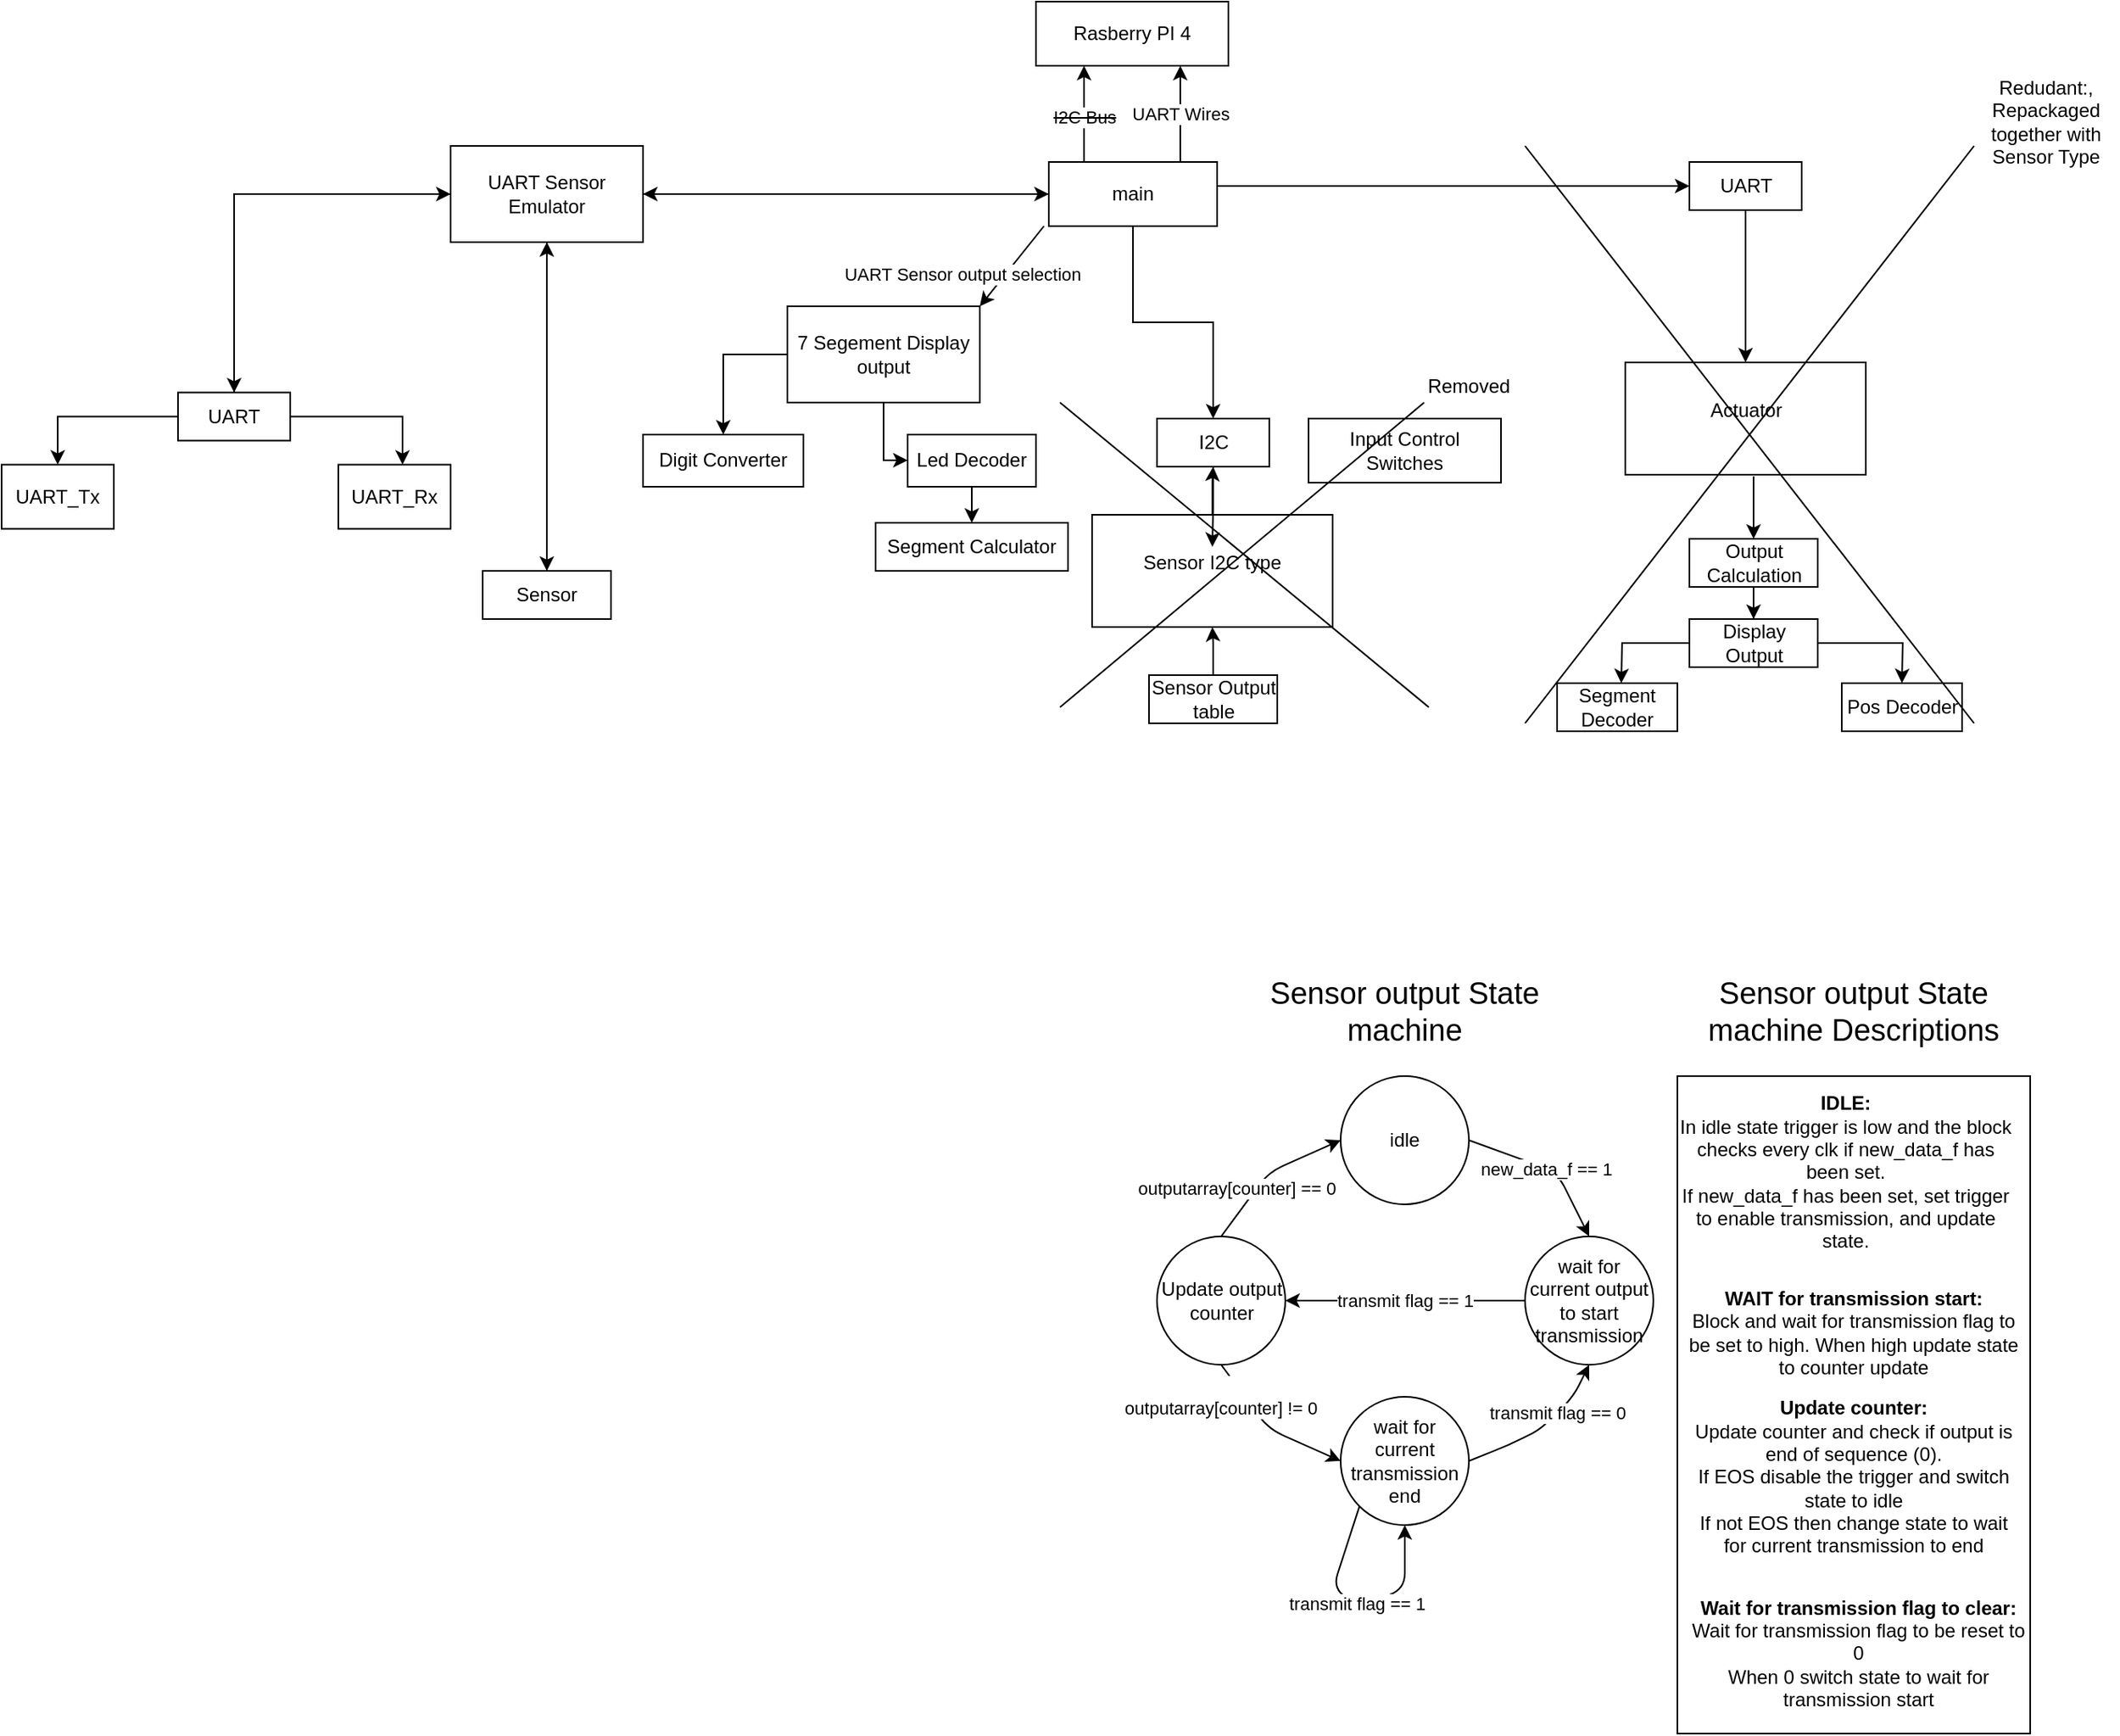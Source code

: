 <mxfile version="13.10.4" type="github">
  <diagram id="OSb5CqqazBMSSnV3IDRc" name="Page-1">
    <mxGraphModel dx="2272" dy="812" grid="1" gridSize="10" guides="1" tooltips="1" connect="1" arrows="1" fold="1" page="1" pageScale="1" pageWidth="850" pageHeight="1100" math="0" shadow="0">
      <root>
        <mxCell id="0" />
        <mxCell id="1" parent="0" />
        <mxCell id="NBSMRc6nEBx8B3KLXw8S-49" value="" style="rounded=0;whiteSpace=wrap;html=1;" vertex="1" parent="1">
          <mxGeometry x="695" y="780" width="220" height="410" as="geometry" />
        </mxCell>
        <mxCell id="Y1k2FVxAf8l4N-Cuv0cQ-43" style="edgeStyle=orthogonalEdgeStyle;rounded=0;orthogonalLoop=1;jettySize=auto;html=1;exitX=0.5;exitY=1;exitDx=0;exitDy=0;" parent="1" source="Y1k2FVxAf8l4N-Cuv0cQ-1" target="Y1k2FVxAf8l4N-Cuv0cQ-27" edge="1">
          <mxGeometry relative="1" as="geometry">
            <mxPoint x="405.5" y="340" as="sourcePoint" />
          </mxGeometry>
        </mxCell>
        <mxCell id="Y1k2FVxAf8l4N-Cuv0cQ-57" style="edgeStyle=orthogonalEdgeStyle;rounded=0;orthogonalLoop=1;jettySize=auto;html=1;entryX=0;entryY=0.5;entryDx=0;entryDy=0;" parent="1" source="Y1k2FVxAf8l4N-Cuv0cQ-1" target="Y1k2FVxAf8l4N-Cuv0cQ-32" edge="1">
          <mxGeometry relative="1" as="geometry">
            <Array as="points">
              <mxPoint x="480" y="225" />
              <mxPoint x="480" y="225" />
            </Array>
          </mxGeometry>
        </mxCell>
        <mxCell id="WVtQwANMYkXrcCHiYJyX-2" value="&lt;div&gt;&lt;strike&gt;I2C Bus&lt;/strike&gt;&lt;/div&gt;" style="edgeStyle=orthogonalEdgeStyle;rounded=0;orthogonalLoop=1;jettySize=auto;html=1;entryX=0.25;entryY=1;entryDx=0;entryDy=0;exitX=0.25;exitY=0;exitDx=0;exitDy=0;" parent="1" source="Y1k2FVxAf8l4N-Cuv0cQ-1" target="Y1k2FVxAf8l4N-Cuv0cQ-12" edge="1">
          <mxGeometry relative="1" as="geometry">
            <Array as="points">
              <mxPoint x="325" y="210" />
            </Array>
          </mxGeometry>
        </mxCell>
        <mxCell id="NBSMRc6nEBx8B3KLXw8S-21" style="edgeStyle=orthogonalEdgeStyle;rounded=0;orthogonalLoop=1;jettySize=auto;html=1;entryX=1;entryY=0.5;entryDx=0;entryDy=0;" edge="1" parent="1" source="Y1k2FVxAf8l4N-Cuv0cQ-1" target="NBSMRc6nEBx8B3KLXw8S-18">
          <mxGeometry relative="1" as="geometry" />
        </mxCell>
        <mxCell id="Y1k2FVxAf8l4N-Cuv0cQ-1" value="main" style="rounded=0;whiteSpace=wrap;html=1;" parent="1" vertex="1">
          <mxGeometry x="303" y="210" width="105" height="40" as="geometry" />
        </mxCell>
        <mxCell id="Y1k2FVxAf8l4N-Cuv0cQ-12" value="Rasberry PI 4" style="rounded=0;whiteSpace=wrap;html=1;" parent="1" vertex="1">
          <mxGeometry x="295" y="110" width="120" height="40" as="geometry" />
        </mxCell>
        <mxCell id="Y1k2FVxAf8l4N-Cuv0cQ-13" value="Input Control Switches" style="rounded=0;whiteSpace=wrap;html=1;" parent="1" vertex="1">
          <mxGeometry x="465" y="370" width="120" height="40" as="geometry" />
        </mxCell>
        <mxCell id="Y1k2FVxAf8l4N-Cuv0cQ-23" value="" style="group" parent="1" vertex="1" connectable="0">
          <mxGeometry x="330" y="430" width="150" height="70" as="geometry" />
        </mxCell>
        <mxCell id="Y1k2FVxAf8l4N-Cuv0cQ-24" value="" style="rounded=0;whiteSpace=wrap;html=1;" parent="Y1k2FVxAf8l4N-Cuv0cQ-23" vertex="1">
          <mxGeometry width="150" height="70" as="geometry" />
        </mxCell>
        <mxCell id="Y1k2FVxAf8l4N-Cuv0cQ-26" value="Sensor I2C type" style="text;html=1;strokeColor=none;fillColor=none;align=center;verticalAlign=middle;whiteSpace=wrap;rounded=0;" parent="Y1k2FVxAf8l4N-Cuv0cQ-23" vertex="1">
          <mxGeometry x="20" y="20" width="110" height="20" as="geometry" />
        </mxCell>
        <mxCell id="Y1k2FVxAf8l4N-Cuv0cQ-28" value="" style="group" parent="1" vertex="1" connectable="0">
          <mxGeometry x="662.5" y="335" width="150" height="70" as="geometry" />
        </mxCell>
        <mxCell id="Y1k2FVxAf8l4N-Cuv0cQ-29" value="" style="rounded=0;whiteSpace=wrap;html=1;" parent="Y1k2FVxAf8l4N-Cuv0cQ-28" vertex="1">
          <mxGeometry width="150" height="70" as="geometry" />
        </mxCell>
        <mxCell id="Y1k2FVxAf8l4N-Cuv0cQ-31" value="Actuator" style="text;html=1;strokeColor=none;fillColor=none;align=center;verticalAlign=middle;whiteSpace=wrap;rounded=0;" parent="Y1k2FVxAf8l4N-Cuv0cQ-28" vertex="1">
          <mxGeometry x="20" y="20" width="110" height="20" as="geometry" />
        </mxCell>
        <mxCell id="Y1k2FVxAf8l4N-Cuv0cQ-54" style="edgeStyle=orthogonalEdgeStyle;rounded=0;orthogonalLoop=1;jettySize=auto;html=1;" parent="1" source="Y1k2FVxAf8l4N-Cuv0cQ-9" target="Y1k2FVxAf8l4N-Cuv0cQ-24" edge="1">
          <mxGeometry relative="1" as="geometry" />
        </mxCell>
        <mxCell id="Y1k2FVxAf8l4N-Cuv0cQ-9" value="Sensor Output table" style="rounded=0;whiteSpace=wrap;html=1;" parent="1" vertex="1">
          <mxGeometry x="365.5" y="530" width="80" height="30" as="geometry" />
        </mxCell>
        <mxCell id="Y1k2FVxAf8l4N-Cuv0cQ-58" style="edgeStyle=orthogonalEdgeStyle;rounded=0;orthogonalLoop=1;jettySize=auto;html=1;" parent="1" source="Y1k2FVxAf8l4N-Cuv0cQ-32" target="Y1k2FVxAf8l4N-Cuv0cQ-29" edge="1">
          <mxGeometry relative="1" as="geometry" />
        </mxCell>
        <mxCell id="Y1k2FVxAf8l4N-Cuv0cQ-32" value="UART" style="rounded=0;whiteSpace=wrap;html=1;" parent="1" vertex="1">
          <mxGeometry x="702.5" y="210" width="70" height="30" as="geometry" />
        </mxCell>
        <mxCell id="Y1k2FVxAf8l4N-Cuv0cQ-39" style="edgeStyle=orthogonalEdgeStyle;rounded=0;orthogonalLoop=1;jettySize=auto;html=1;" parent="1" source="Y1k2FVxAf8l4N-Cuv0cQ-30" target="Y1k2FVxAf8l4N-Cuv0cQ-38" edge="1">
          <mxGeometry relative="1" as="geometry" />
        </mxCell>
        <mxCell id="Y1k2FVxAf8l4N-Cuv0cQ-30" value="Output Calculation" style="rounded=0;whiteSpace=wrap;html=1;" parent="1" vertex="1">
          <mxGeometry x="702.5" y="445" width="80" height="30" as="geometry" />
        </mxCell>
        <mxCell id="Y1k2FVxAf8l4N-Cuv0cQ-47" style="edgeStyle=orthogonalEdgeStyle;rounded=0;orthogonalLoop=1;jettySize=auto;html=1;entryX=0.5;entryY=0;entryDx=0;entryDy=0;" parent="1" source="Y1k2FVxAf8l4N-Cuv0cQ-27" target="Y1k2FVxAf8l4N-Cuv0cQ-26" edge="1">
          <mxGeometry relative="1" as="geometry" />
        </mxCell>
        <mxCell id="Y1k2FVxAf8l4N-Cuv0cQ-27" value="I2C" style="rounded=0;whiteSpace=wrap;html=1;" parent="1" vertex="1">
          <mxGeometry x="370.5" y="370" width="70" height="30" as="geometry" />
        </mxCell>
        <mxCell id="NBSMRc6nEBx8B3KLXw8S-23" style="edgeStyle=orthogonalEdgeStyle;rounded=0;orthogonalLoop=1;jettySize=auto;html=1;entryX=0.5;entryY=1;entryDx=0;entryDy=0;" edge="1" parent="1" source="Y1k2FVxAf8l4N-Cuv0cQ-25" target="NBSMRc6nEBx8B3KLXw8S-18">
          <mxGeometry relative="1" as="geometry" />
        </mxCell>
        <mxCell id="Y1k2FVxAf8l4N-Cuv0cQ-25" value="Sensor " style="rounded=0;whiteSpace=wrap;html=1;" parent="1" vertex="1">
          <mxGeometry x="-50" y="465" width="80" height="30" as="geometry" />
        </mxCell>
        <mxCell id="Y1k2FVxAf8l4N-Cuv0cQ-41" value="" style="edgeStyle=orthogonalEdgeStyle;rounded=0;orthogonalLoop=1;jettySize=auto;html=1;" parent="1" source="Y1k2FVxAf8l4N-Cuv0cQ-38" edge="1">
          <mxGeometry relative="1" as="geometry">
            <mxPoint x="660" y="535" as="targetPoint" />
          </mxGeometry>
        </mxCell>
        <mxCell id="Y1k2FVxAf8l4N-Cuv0cQ-55" style="edgeStyle=orthogonalEdgeStyle;rounded=0;orthogonalLoop=1;jettySize=auto;html=1;entryX=0.5;entryY=0;entryDx=0;entryDy=0;" parent="1" source="Y1k2FVxAf8l4N-Cuv0cQ-38" edge="1">
          <mxGeometry relative="1" as="geometry">
            <mxPoint x="835" y="535" as="targetPoint" />
          </mxGeometry>
        </mxCell>
        <mxCell id="Y1k2FVxAf8l4N-Cuv0cQ-38" value="Display Output" style="rounded=0;whiteSpace=wrap;html=1;" parent="1" vertex="1">
          <mxGeometry x="702.5" y="495" width="80" height="30" as="geometry" />
        </mxCell>
        <mxCell id="Y1k2FVxAf8l4N-Cuv0cQ-40" value="Segment Decoder" style="whiteSpace=wrap;html=1;rounded=0;" parent="1" vertex="1">
          <mxGeometry x="620" y="535" width="75" height="30" as="geometry" />
        </mxCell>
        <mxCell id="Y1k2FVxAf8l4N-Cuv0cQ-46" style="edgeStyle=orthogonalEdgeStyle;rounded=0;orthogonalLoop=1;jettySize=auto;html=1;" parent="1" source="Y1k2FVxAf8l4N-Cuv0cQ-24" target="Y1k2FVxAf8l4N-Cuv0cQ-27" edge="1">
          <mxGeometry relative="1" as="geometry" />
        </mxCell>
        <mxCell id="Y1k2FVxAf8l4N-Cuv0cQ-56" value="Pos Decoder" style="whiteSpace=wrap;html=1;rounded=0;" parent="1" vertex="1">
          <mxGeometry x="797.5" y="535" width="75" height="30" as="geometry" />
        </mxCell>
        <mxCell id="Y1k2FVxAf8l4N-Cuv0cQ-61" value="" style="endArrow=classic;html=1;entryX=0.5;entryY=0;entryDx=0;entryDy=0;" parent="1" target="Y1k2FVxAf8l4N-Cuv0cQ-30" edge="1">
          <mxGeometry width="50" height="50" relative="1" as="geometry">
            <mxPoint x="742.5" y="406" as="sourcePoint" />
            <mxPoint x="692.5" y="405" as="targetPoint" />
          </mxGeometry>
        </mxCell>
        <mxCell id="WVtQwANMYkXrcCHiYJyX-5" value="UART Wires" style="endArrow=classic;html=1;entryX=0.75;entryY=1;entryDx=0;entryDy=0;" parent="1" target="Y1k2FVxAf8l4N-Cuv0cQ-12" edge="1">
          <mxGeometry width="50" height="50" relative="1" as="geometry">
            <mxPoint x="385" y="210" as="sourcePoint" />
            <mxPoint x="401" y="152" as="targetPoint" />
          </mxGeometry>
        </mxCell>
        <mxCell id="NBSMRc6nEBx8B3KLXw8S-1" value="" style="endArrow=none;html=1;" edge="1" parent="1">
          <mxGeometry width="50" height="50" relative="1" as="geometry">
            <mxPoint x="310" y="550" as="sourcePoint" />
            <mxPoint x="537.073" y="360" as="targetPoint" />
          </mxGeometry>
        </mxCell>
        <mxCell id="NBSMRc6nEBx8B3KLXw8S-2" value="Removed" style="text;html=1;strokeColor=none;fillColor=none;align=center;verticalAlign=middle;whiteSpace=wrap;rounded=0;" vertex="1" parent="1">
          <mxGeometry x="520" y="335" width="90" height="30" as="geometry" />
        </mxCell>
        <mxCell id="NBSMRc6nEBx8B3KLXw8S-3" value="" style="endArrow=none;html=1;" edge="1" parent="1">
          <mxGeometry width="50" height="50" relative="1" as="geometry">
            <mxPoint x="540" y="550" as="sourcePoint" />
            <mxPoint x="310" y="360" as="targetPoint" />
          </mxGeometry>
        </mxCell>
        <mxCell id="NBSMRc6nEBx8B3KLXw8S-25" style="edgeStyle=orthogonalEdgeStyle;rounded=0;orthogonalLoop=1;jettySize=auto;html=1;entryX=0;entryY=0.5;entryDx=0;entryDy=0;" edge="1" parent="1" source="NBSMRc6nEBx8B3KLXw8S-4" target="NBSMRc6nEBx8B3KLXw8S-18">
          <mxGeometry relative="1" as="geometry">
            <Array as="points">
              <mxPoint x="-205" y="230" />
            </Array>
          </mxGeometry>
        </mxCell>
        <mxCell id="NBSMRc6nEBx8B3KLXw8S-58" style="edgeStyle=orthogonalEdgeStyle;rounded=0;orthogonalLoop=1;jettySize=auto;html=1;entryX=0.5;entryY=0;entryDx=0;entryDy=0;" edge="1" parent="1" source="NBSMRc6nEBx8B3KLXw8S-4" target="NBSMRc6nEBx8B3KLXw8S-10">
          <mxGeometry relative="1" as="geometry" />
        </mxCell>
        <mxCell id="NBSMRc6nEBx8B3KLXw8S-59" style="edgeStyle=orthogonalEdgeStyle;rounded=0;orthogonalLoop=1;jettySize=auto;html=1;" edge="1" parent="1" source="NBSMRc6nEBx8B3KLXw8S-4">
          <mxGeometry relative="1" as="geometry">
            <mxPoint x="-100" y="398.75" as="targetPoint" />
            <Array as="points">
              <mxPoint x="-100" y="368.75" />
              <mxPoint x="-100" y="398.75" />
            </Array>
          </mxGeometry>
        </mxCell>
        <mxCell id="NBSMRc6nEBx8B3KLXw8S-4" value="UART" style="rounded=0;whiteSpace=wrap;html=1;" vertex="1" parent="1">
          <mxGeometry x="-240" y="353.75" width="70" height="30" as="geometry" />
        </mxCell>
        <mxCell id="NBSMRc6nEBx8B3KLXw8S-10" value="UART_Tx" style="rounded=0;whiteSpace=wrap;html=1;" vertex="1" parent="1">
          <mxGeometry x="-350" y="398.75" width="70" height="40" as="geometry" />
        </mxCell>
        <mxCell id="NBSMRc6nEBx8B3KLXw8S-11" value="UART_Rx" style="rounded=0;whiteSpace=wrap;html=1;" vertex="1" parent="1">
          <mxGeometry x="-140" y="398.75" width="70" height="40" as="geometry" />
        </mxCell>
        <mxCell id="NBSMRc6nEBx8B3KLXw8S-12" value="" style="endArrow=none;html=1;" edge="1" parent="1">
          <mxGeometry width="50" height="50" relative="1" as="geometry">
            <mxPoint x="600" y="560" as="sourcePoint" />
            <mxPoint x="880" y="200" as="targetPoint" />
          </mxGeometry>
        </mxCell>
        <mxCell id="NBSMRc6nEBx8B3KLXw8S-13" value="" style="endArrow=none;html=1;" edge="1" parent="1">
          <mxGeometry width="50" height="50" relative="1" as="geometry">
            <mxPoint x="880" y="560" as="sourcePoint" />
            <mxPoint x="600" y="200" as="targetPoint" />
          </mxGeometry>
        </mxCell>
        <mxCell id="NBSMRc6nEBx8B3KLXw8S-14" value="Redudant:, Repackaged together with Sensor Type" style="text;html=1;strokeColor=none;fillColor=none;align=center;verticalAlign=middle;whiteSpace=wrap;rounded=0;" vertex="1" parent="1">
          <mxGeometry x="880" y="170" width="90" height="30" as="geometry" />
        </mxCell>
        <mxCell id="NBSMRc6nEBx8B3KLXw8S-20" value="" style="edgeStyle=orthogonalEdgeStyle;rounded=0;orthogonalLoop=1;jettySize=auto;html=1;exitX=1;exitY=0.5;exitDx=0;exitDy=0;" edge="1" parent="1" source="NBSMRc6nEBx8B3KLXw8S-18" target="Y1k2FVxAf8l4N-Cuv0cQ-1">
          <mxGeometry relative="1" as="geometry">
            <mxPoint x="240" y="230" as="sourcePoint" />
          </mxGeometry>
        </mxCell>
        <mxCell id="NBSMRc6nEBx8B3KLXw8S-22" style="edgeStyle=orthogonalEdgeStyle;rounded=0;orthogonalLoop=1;jettySize=auto;html=1;entryX=0.5;entryY=0;entryDx=0;entryDy=0;" edge="1" parent="1" source="NBSMRc6nEBx8B3KLXw8S-18" target="Y1k2FVxAf8l4N-Cuv0cQ-25">
          <mxGeometry relative="1" as="geometry">
            <mxPoint x="100" y="435" as="targetPoint" />
            <Array as="points" />
          </mxGeometry>
        </mxCell>
        <mxCell id="NBSMRc6nEBx8B3KLXw8S-24" style="edgeStyle=orthogonalEdgeStyle;rounded=0;orthogonalLoop=1;jettySize=auto;html=1;entryX=0.5;entryY=0;entryDx=0;entryDy=0;" edge="1" parent="1" source="NBSMRc6nEBx8B3KLXw8S-18" target="NBSMRc6nEBx8B3KLXw8S-4">
          <mxGeometry relative="1" as="geometry" />
        </mxCell>
        <mxCell id="NBSMRc6nEBx8B3KLXw8S-18" value="&lt;div&gt;UART Sensor Emulator&lt;/div&gt;" style="rounded=0;whiteSpace=wrap;html=1;" vertex="1" parent="1">
          <mxGeometry x="-70" y="200" width="120" height="60" as="geometry" />
        </mxCell>
        <mxCell id="NBSMRc6nEBx8B3KLXw8S-26" value="idle" style="ellipse;whiteSpace=wrap;html=1;aspect=fixed;" vertex="1" parent="1">
          <mxGeometry x="485" y="780" width="80" height="80" as="geometry" />
        </mxCell>
        <mxCell id="NBSMRc6nEBx8B3KLXw8S-27" value="&lt;font style=&quot;font-size: 19px&quot;&gt;Sensor output State machine&lt;/font&gt;" style="text;html=1;strokeColor=none;fillColor=none;align=center;verticalAlign=middle;whiteSpace=wrap;rounded=0;" vertex="1" parent="1">
          <mxGeometry x="420" y="710" width="210" height="60" as="geometry" />
        </mxCell>
        <mxCell id="NBSMRc6nEBx8B3KLXw8S-40" value="transmit flag == 1" style="edgeStyle=orthogonalEdgeStyle;rounded=0;orthogonalLoop=1;jettySize=auto;html=1;" edge="1" parent="1" source="NBSMRc6nEBx8B3KLXw8S-29">
          <mxGeometry relative="1" as="geometry">
            <mxPoint x="450.5" y="920" as="targetPoint" />
            <Array as="points">
              <mxPoint x="520" y="920" />
              <mxPoint x="520" y="920" />
            </Array>
          </mxGeometry>
        </mxCell>
        <mxCell id="NBSMRc6nEBx8B3KLXw8S-29" value="wait for current output to start transmission" style="ellipse;whiteSpace=wrap;html=1;aspect=fixed;" vertex="1" parent="1">
          <mxGeometry x="600" y="880" width="80" height="80" as="geometry" />
        </mxCell>
        <mxCell id="NBSMRc6nEBx8B3KLXw8S-41" value="outputarray[counter] == 0" style="endArrow=classic;html=1;exitX=0.5;exitY=0;exitDx=0;exitDy=0;entryX=0;entryY=0.5;entryDx=0;entryDy=0;" edge="1" parent="1" target="NBSMRc6nEBx8B3KLXw8S-26">
          <mxGeometry x="-0.398" y="10" width="50" height="50" relative="1" as="geometry">
            <mxPoint x="410.5" y="880" as="sourcePoint" />
            <mxPoint x="670" y="870" as="targetPoint" />
            <Array as="points">
              <mxPoint x="440" y="840" />
            </Array>
            <mxPoint as="offset" />
          </mxGeometry>
        </mxCell>
        <mxCell id="NBSMRc6nEBx8B3KLXw8S-44" value="&lt;div&gt;new_data_f == 1&lt;/div&gt;" style="endArrow=classic;html=1;entryX=0.5;entryY=0;entryDx=0;entryDy=0;exitX=1;exitY=0.5;exitDx=0;exitDy=0;" edge="1" parent="1" source="NBSMRc6nEBx8B3KLXw8S-26" target="NBSMRc6nEBx8B3KLXw8S-29">
          <mxGeometry width="50" height="50" relative="1" as="geometry">
            <mxPoint x="470" y="860" as="sourcePoint" />
            <mxPoint x="520" y="810" as="targetPoint" />
            <Array as="points">
              <mxPoint x="620" y="840" />
            </Array>
          </mxGeometry>
        </mxCell>
        <mxCell id="NBSMRc6nEBx8B3KLXw8S-46" value="&lt;div&gt;&lt;b&gt;IDLE:&lt;/b&gt;&lt;/div&gt;&lt;div&gt;In idle state trigger is low and the block checks every clk if new_data_f has been set.&lt;/div&gt;&lt;div&gt;If new_data_f has been set, set trigger to enable transmission, and update state.&lt;br&gt;&lt;/div&gt;" style="text;html=1;strokeColor=none;fillColor=none;align=center;verticalAlign=middle;whiteSpace=wrap;rounded=0;" vertex="1" parent="1">
          <mxGeometry x="695" y="800" width="210" height="80" as="geometry" />
        </mxCell>
        <mxCell id="NBSMRc6nEBx8B3KLXw8S-47" value="&lt;font style=&quot;font-size: 19px&quot;&gt;Sensor output State machine Descriptions&lt;br&gt;&lt;/font&gt;" style="text;html=1;strokeColor=none;fillColor=none;align=center;verticalAlign=middle;whiteSpace=wrap;rounded=0;" vertex="1" parent="1">
          <mxGeometry x="700" y="710" width="210" height="60" as="geometry" />
        </mxCell>
        <mxCell id="NBSMRc6nEBx8B3KLXw8S-48" value="&lt;div&gt;&lt;b&gt;WAIT for transmission start:&lt;/b&gt;&lt;/div&gt;&lt;div&gt;Block and wait for transmission flag to be set to high. When high update state to counter update&lt;br&gt;&lt;/div&gt;" style="text;html=1;strokeColor=none;fillColor=none;align=center;verticalAlign=middle;whiteSpace=wrap;rounded=0;" vertex="1" parent="1">
          <mxGeometry x="700" y="900" width="210" height="80" as="geometry" />
        </mxCell>
        <mxCell id="NBSMRc6nEBx8B3KLXw8S-50" value="&lt;div&gt;&lt;b&gt;Update counter:&lt;/b&gt;&lt;/div&gt;&lt;div&gt;Update counter and check if output is end of sequence (0).&lt;/div&gt;&lt;div&gt;If EOS disable the trigger and switch state to idle&lt;/div&gt;&lt;div&gt;If not EOS then change state to wait for current transmission to end&lt;br&gt;&lt;/div&gt;" style="text;html=1;strokeColor=none;fillColor=none;align=center;verticalAlign=middle;whiteSpace=wrap;rounded=0;" vertex="1" parent="1">
          <mxGeometry x="700" y="990" width="210" height="80" as="geometry" />
        </mxCell>
        <mxCell id="NBSMRc6nEBx8B3KLXw8S-51" value="&lt;div&gt;&lt;b&gt;Wait for transmission flag to clear:&lt;/b&gt;&lt;/div&gt;&lt;div&gt;Wait for transmission flag to be reset to 0&lt;/div&gt;&lt;div&gt;When 0 switch state to wait for transmission start&lt;br&gt;&lt;/div&gt;" style="text;html=1;strokeColor=none;fillColor=none;align=center;verticalAlign=middle;whiteSpace=wrap;rounded=0;" vertex="1" parent="1">
          <mxGeometry x="702.5" y="1100" width="210" height="80" as="geometry" />
        </mxCell>
        <mxCell id="NBSMRc6nEBx8B3KLXw8S-53" value="Update output counter" style="ellipse;whiteSpace=wrap;html=1;aspect=fixed;" vertex="1" parent="1">
          <mxGeometry x="370.5" y="880" width="80" height="80" as="geometry" />
        </mxCell>
        <mxCell id="NBSMRc6nEBx8B3KLXw8S-54" value="wait for current transmission end" style="ellipse;whiteSpace=wrap;html=1;aspect=fixed;" vertex="1" parent="1">
          <mxGeometry x="485" y="980" width="80" height="80" as="geometry" />
        </mxCell>
        <mxCell id="NBSMRc6nEBx8B3KLXw8S-55" value="transmit flag == 0" style="endArrow=classic;html=1;entryX=0.5;entryY=1;entryDx=0;entryDy=0;exitX=1;exitY=0.5;exitDx=0;exitDy=0;" edge="1" parent="1" source="NBSMRc6nEBx8B3KLXw8S-54" target="NBSMRc6nEBx8B3KLXw8S-29">
          <mxGeometry x="0.269" width="50" height="50" relative="1" as="geometry">
            <mxPoint x="570" y="1020" as="sourcePoint" />
            <mxPoint x="600" y="990" as="targetPoint" />
            <Array as="points">
              <mxPoint x="590" y="1010" />
              <mxPoint x="610" y="1000" />
              <mxPoint x="630" y="980" />
            </Array>
            <mxPoint as="offset" />
          </mxGeometry>
        </mxCell>
        <mxCell id="NBSMRc6nEBx8B3KLXw8S-56" value="transmit flag == 1" style="endArrow=classic;html=1;exitX=0;exitY=1;exitDx=0;exitDy=0;" edge="1" parent="1" source="NBSMRc6nEBx8B3KLXw8S-54">
          <mxGeometry width="50" height="50" relative="1" as="geometry">
            <mxPoint x="570" y="1090" as="sourcePoint" />
            <mxPoint x="525" y="1060" as="targetPoint" />
            <Array as="points">
              <mxPoint x="480" y="1100" />
              <mxPoint x="497" y="1110" />
              <mxPoint x="525" y="1100" />
            </Array>
          </mxGeometry>
        </mxCell>
        <mxCell id="NBSMRc6nEBx8B3KLXw8S-57" value="&lt;br&gt;outputarray[counter] != 0&lt;br&gt;" style="endArrow=classic;html=1;exitX=0.5;exitY=1;exitDx=0;exitDy=0;entryX=0;entryY=0.5;entryDx=0;entryDy=0;" edge="1" parent="1" source="NBSMRc6nEBx8B3KLXw8S-53" target="NBSMRc6nEBx8B3KLXw8S-54">
          <mxGeometry x="-0.681" y="-12" width="50" height="50" relative="1" as="geometry">
            <mxPoint x="550" y="1040" as="sourcePoint" />
            <mxPoint x="400" y="1030" as="targetPoint" />
            <Array as="points">
              <mxPoint x="440" y="1000" />
            </Array>
            <mxPoint as="offset" />
          </mxGeometry>
        </mxCell>
        <mxCell id="NBSMRc6nEBx8B3KLXw8S-70" style="edgeStyle=orthogonalEdgeStyle;rounded=0;orthogonalLoop=1;jettySize=auto;html=1;entryX=0.5;entryY=0;entryDx=0;entryDy=0;" edge="1" parent="1" source="NBSMRc6nEBx8B3KLXw8S-60" target="NBSMRc6nEBx8B3KLXw8S-62">
          <mxGeometry relative="1" as="geometry">
            <Array as="points">
              <mxPoint x="100" y="330" />
            </Array>
          </mxGeometry>
        </mxCell>
        <mxCell id="NBSMRc6nEBx8B3KLXw8S-71" style="edgeStyle=orthogonalEdgeStyle;rounded=0;orthogonalLoop=1;jettySize=auto;html=1;entryX=0;entryY=0.5;entryDx=0;entryDy=0;" edge="1" parent="1" source="NBSMRc6nEBx8B3KLXw8S-60" target="NBSMRc6nEBx8B3KLXw8S-63">
          <mxGeometry relative="1" as="geometry">
            <Array as="points">
              <mxPoint x="200" y="396" />
              <mxPoint x="215" y="396" />
            </Array>
          </mxGeometry>
        </mxCell>
        <mxCell id="NBSMRc6nEBx8B3KLXw8S-60" value="7 Segement Display output" style="rounded=0;whiteSpace=wrap;html=1;" vertex="1" parent="1">
          <mxGeometry x="140" y="300" width="120" height="60" as="geometry" />
        </mxCell>
        <mxCell id="NBSMRc6nEBx8B3KLXw8S-61" value="UART Sensor output selection" style="endArrow=classic;html=1;entryX=1;entryY=0;entryDx=0;entryDy=0;" edge="1" parent="1" target="NBSMRc6nEBx8B3KLXw8S-60">
          <mxGeometry x="0.707" y="-20" width="50" height="50" relative="1" as="geometry">
            <mxPoint x="300" y="250" as="sourcePoint" />
            <mxPoint x="180" y="290" as="targetPoint" />
            <mxPoint x="-1" as="offset" />
          </mxGeometry>
        </mxCell>
        <mxCell id="NBSMRc6nEBx8B3KLXw8S-62" value="Digit Converter" style="rounded=0;whiteSpace=wrap;html=1;" vertex="1" parent="1">
          <mxGeometry x="50" y="380" width="100" height="32.5" as="geometry" />
        </mxCell>
        <mxCell id="NBSMRc6nEBx8B3KLXw8S-66" style="edgeStyle=orthogonalEdgeStyle;rounded=0;orthogonalLoop=1;jettySize=auto;html=1;entryX=0.5;entryY=0;entryDx=0;entryDy=0;" edge="1" parent="1" source="NBSMRc6nEBx8B3KLXw8S-63" target="NBSMRc6nEBx8B3KLXw8S-65">
          <mxGeometry relative="1" as="geometry" />
        </mxCell>
        <mxCell id="NBSMRc6nEBx8B3KLXw8S-63" value="Led Decoder" style="rounded=0;whiteSpace=wrap;html=1;" vertex="1" parent="1">
          <mxGeometry x="215" y="380" width="80" height="32.5" as="geometry" />
        </mxCell>
        <mxCell id="NBSMRc6nEBx8B3KLXw8S-65" value="Segment Calculator" style="rounded=0;whiteSpace=wrap;html=1;" vertex="1" parent="1">
          <mxGeometry x="195" y="435" width="120" height="30" as="geometry" />
        </mxCell>
      </root>
    </mxGraphModel>
  </diagram>
</mxfile>
